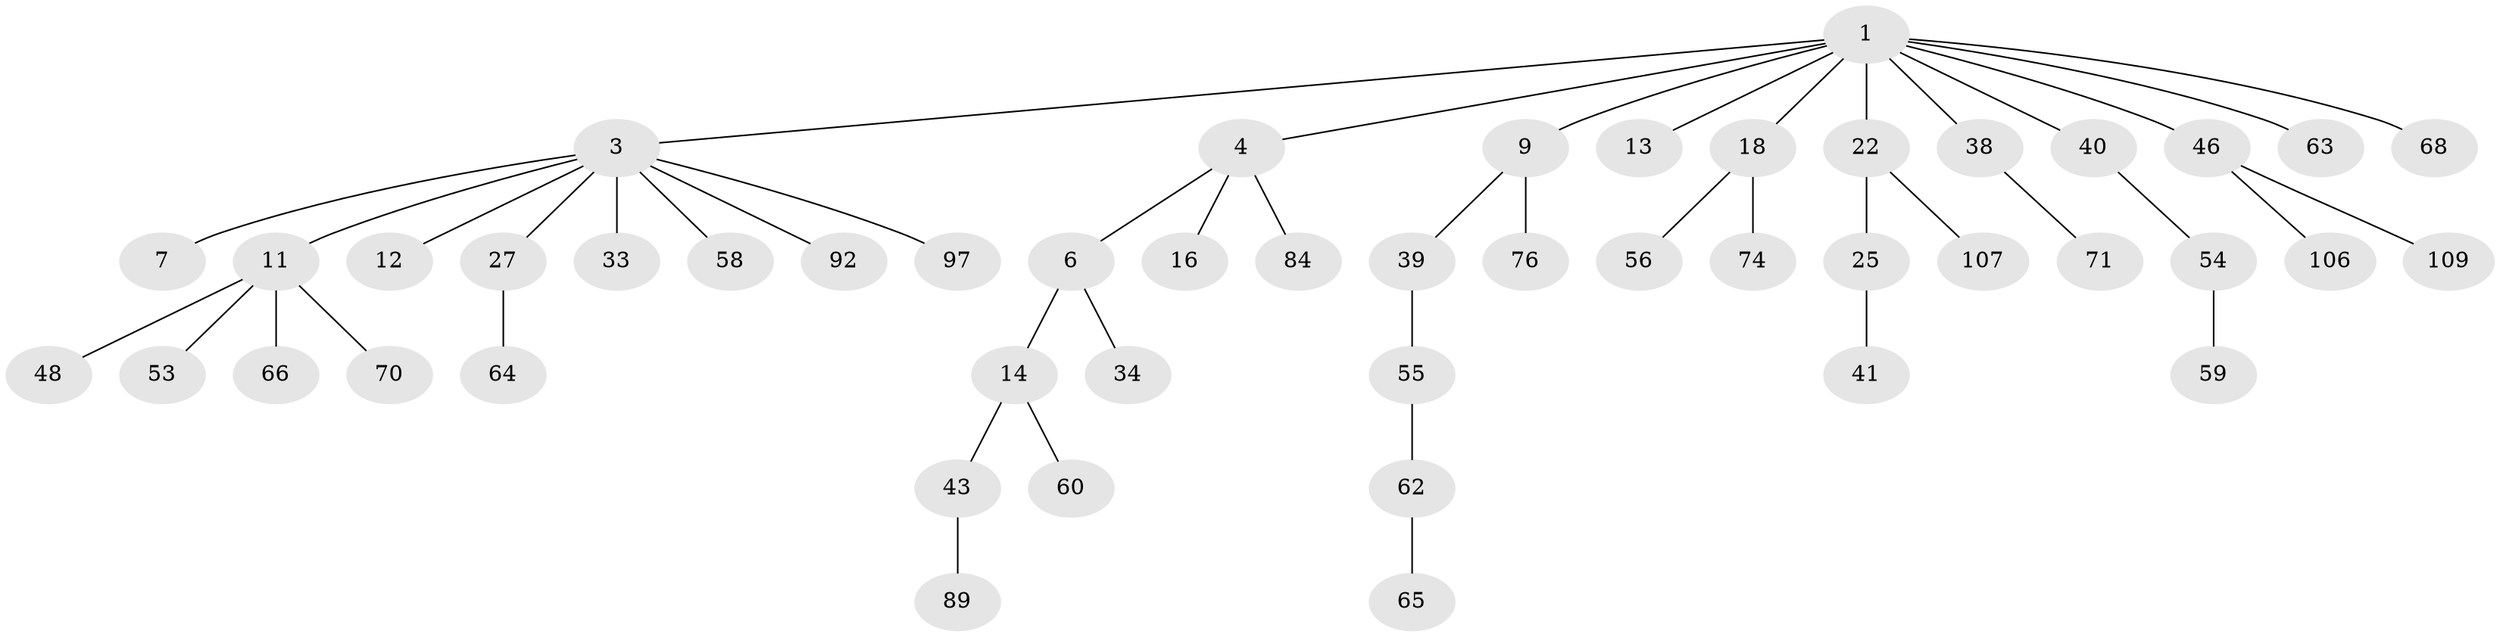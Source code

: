 // original degree distribution, {8: 0.01652892561983471, 4: 0.05785123966942149, 7: 0.024793388429752067, 1: 0.49586776859504134, 2: 0.2892561983471074, 6: 0.008264462809917356, 3: 0.10743801652892562}
// Generated by graph-tools (version 1.1) at 2025/19/03/04/25 18:19:05]
// undirected, 48 vertices, 47 edges
graph export_dot {
graph [start="1"]
  node [color=gray90,style=filled];
  1 [super="+2+21"];
  3 [super="+5+8"];
  4;
  6 [super="+73+10+15+35"];
  7;
  9 [super="+101+88+85+17+28"];
  11 [super="+86+115+100+90+52+20+36"];
  12 [super="+19"];
  13 [super="+32"];
  14 [super="+119+26"];
  16;
  18 [super="+51"];
  22 [super="+23+24"];
  25 [super="+50+29+30"];
  27 [super="+105"];
  33 [super="+82"];
  34 [super="+98"];
  38 [super="+42"];
  39;
  40 [super="+47"];
  41 [super="+61"];
  43 [super="+44+72"];
  46 [super="+67+69"];
  48 [super="+75"];
  53;
  54;
  55;
  56;
  58;
  59 [super="+83"];
  60;
  62;
  63;
  64 [super="+121"];
  65 [super="+81"];
  66 [super="+116"];
  68;
  70 [super="+111"];
  71;
  74 [super="+91"];
  76;
  84 [super="+108+120"];
  89;
  92;
  97 [super="+114"];
  106;
  107;
  109;
  1 -- 3;
  1 -- 4;
  1 -- 9;
  1 -- 22;
  1 -- 38;
  1 -- 63;
  1 -- 18;
  1 -- 68;
  1 -- 13;
  1 -- 40;
  1 -- 46;
  3 -- 7;
  3 -- 11;
  3 -- 12;
  3 -- 97;
  3 -- 27;
  3 -- 58;
  3 -- 92;
  3 -- 33;
  4 -- 6;
  4 -- 16;
  4 -- 84;
  6 -- 14;
  6 -- 34;
  9 -- 76;
  9 -- 39;
  11 -- 48;
  11 -- 66;
  11 -- 53;
  11 -- 70;
  14 -- 43;
  14 -- 60;
  18 -- 56;
  18 -- 74;
  22 -- 25;
  22 -- 107;
  25 -- 41;
  27 -- 64;
  38 -- 71;
  39 -- 55;
  40 -- 54;
  43 -- 89;
  46 -- 106;
  46 -- 109;
  54 -- 59;
  55 -- 62;
  62 -- 65;
}
